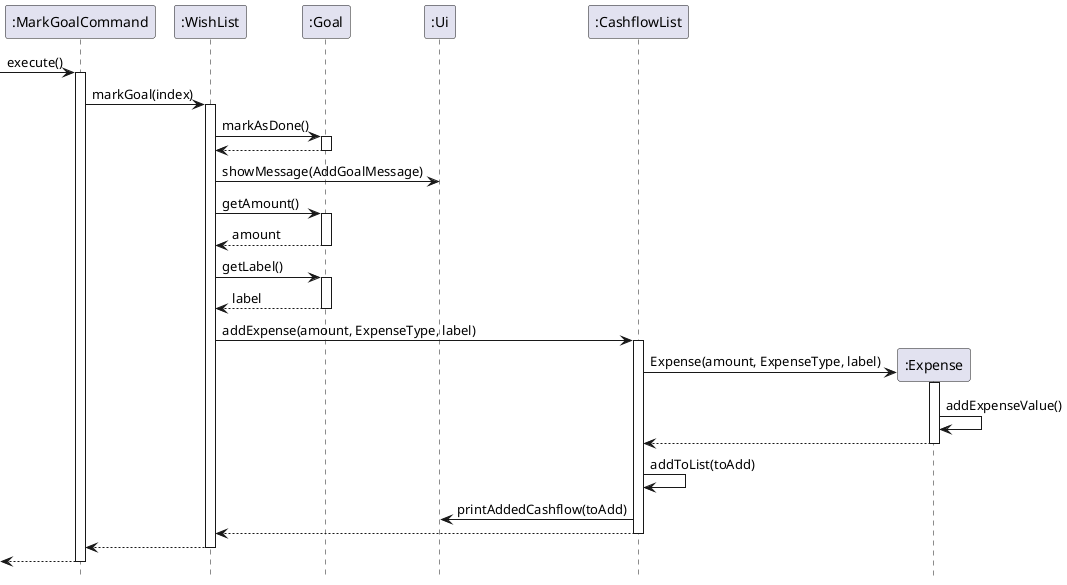 @startuml

participant ":MarkGoalCommand" as MarkGoalCommand
participant ":WishList" as WishList
participant ":Goal" as Goal
participant ":Ui" as Ui
participant ":CashflowList" as CashflowList
participant ":Expense" as Expense

-> MarkGoalCommand: execute()
activate MarkGoalCommand
MarkGoalCommand -> WishList: markGoal(index)
activate WishList
WishList -> Goal: markAsDone()
activate Goal
return
WishList -> Ui: showMessage(AddGoalMessage)
WishList -> Goal: getAmount()
activate Goal
return amount
WishList -> Goal: getLabel()
activate Goal
return label
WishList -> CashflowList: addExpense(amount, ExpenseType, label)
activate CashflowList
create Expense
CashflowList -> Expense: Expense(amount, ExpenseType, label)
activate Expense
Expense -> Expense: addExpenseValue()
return
CashflowList -> CashflowList: addToList(toAdd)
CashflowList -> Ui: printAddedCashflow(toAdd)
return
return
return

hide footbox
@enduml